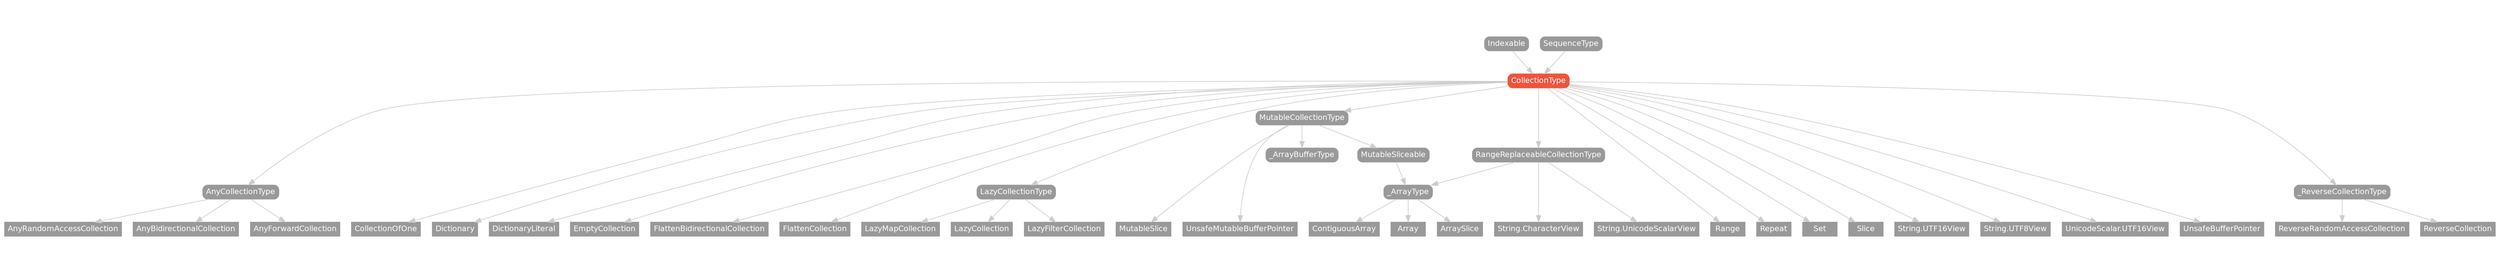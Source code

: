 strict digraph "CollectionType - Type Hierarchy - SwiftDoc.cn" {
    pad="0.1,0.8"
    node [shape=box, style="filled,rounded", color="#999999", fillcolor="#999999", fontcolor=white, fontname=Helvetica, fontnames="Helvetica,sansserif", fontsize=12, margin="0.07,0.05", height="0.3"]
    edge [color="#cccccc"]
    "AnyBidirectionalCollection" [URL="/type/AnyBidirectionalCollection/hierarchy/", style=filled]
    "AnyCollectionType" [URL="/protocol/AnyCollectionType/hierarchy/"]
    "AnyForwardCollection" [URL="/type/AnyForwardCollection/hierarchy/", style=filled]
    "AnyRandomAccessCollection" [URL="/type/AnyRandomAccessCollection/hierarchy/", style=filled]
    "Array" [URL="/type/Array/hierarchy/", style=filled]
    "ArraySlice" [URL="/type/ArraySlice/hierarchy/", style=filled]
    "CollectionOfOne" [URL="/type/CollectionOfOne/hierarchy/", style=filled]
    "CollectionType" [URL="/protocol/CollectionType/", style="filled,rounded", fillcolor="#ee543d", color="#ee543d"]
    "ContiguousArray" [URL="/type/ContiguousArray/hierarchy/", style=filled]
    "Dictionary" [URL="/type/Dictionary/hierarchy/", style=filled]
    "DictionaryLiteral" [URL="/type/DictionaryLiteral/hierarchy/", style=filled]
    "EmptyCollection" [URL="/type/EmptyCollection/hierarchy/", style=filled]
    "FlattenBidirectionalCollection" [URL="/type/FlattenBidirectionalCollection/hierarchy/", style=filled]
    "FlattenCollection" [URL="/type/FlattenCollection/hierarchy/", style=filled]
    "Indexable" [URL="/protocol/Indexable/hierarchy/"]
    "LazyCollection" [URL="/type/LazyCollection/hierarchy/", style=filled]
    "LazyCollectionType" [URL="/protocol/LazyCollectionType/hierarchy/"]
    "LazyFilterCollection" [URL="/type/LazyFilterCollection/hierarchy/", style=filled]
    "LazyMapCollection" [URL="/type/LazyMapCollection/hierarchy/", style=filled]
    "MutableCollectionType" [URL="/protocol/MutableCollectionType/hierarchy/"]
    "MutableSlice" [URL="/type/MutableSlice/hierarchy/", style=filled]
    "MutableSliceable" [URL="/protocol/MutableSliceable/hierarchy/"]
    "Range" [URL="/type/Range/hierarchy/", style=filled]
    "RangeReplaceableCollectionType" [URL="/protocol/RangeReplaceableCollectionType/hierarchy/"]
    "Repeat" [URL="/type/Repeat/hierarchy/", style=filled]
    "ReverseCollection" [URL="/type/ReverseCollection/hierarchy/", style=filled]
    "ReverseRandomAccessCollection" [URL="/type/ReverseRandomAccessCollection/hierarchy/", style=filled]
    "SequenceType" [URL="/protocol/SequenceType/hierarchy/"]
    "Set" [URL="/type/Set/hierarchy/", style=filled]
    "Slice" [URL="/type/Slice/hierarchy/", style=filled]
    "String.CharacterView" [URL="/type/String.CharacterView/hierarchy/", style=filled]
    "String.UTF16View" [URL="/type/String.UTF16View/hierarchy/", style=filled]
    "String.UTF8View" [URL="/type/String.UTF8View/hierarchy/", style=filled]
    "String.UnicodeScalarView" [URL="/type/String.UnicodeScalarView/hierarchy/", style=filled]
    "UnicodeScalar.UTF16View" [URL="/type/UnicodeScalar.UTF16View/hierarchy/", style=filled]
    "UnsafeBufferPointer" [URL="/type/UnsafeBufferPointer/hierarchy/", style=filled]
    "UnsafeMutableBufferPointer" [URL="/type/UnsafeMutableBufferPointer/hierarchy/", style=filled]
    "_ArrayBufferType" [URL="/protocol/_ArrayBufferType/hierarchy/"]
    "_ArrayType" [URL="/protocol/_ArrayType/hierarchy/"]
    "_ReverseCollectionType" [URL="/protocol/_ReverseCollectionType/hierarchy/"]    "CollectionType" -> "AnyCollectionType"
    "CollectionType" -> "CollectionOfOne"
    "CollectionType" -> "Dictionary"
    "CollectionType" -> "DictionaryLiteral"
    "CollectionType" -> "EmptyCollection"
    "CollectionType" -> "FlattenBidirectionalCollection"
    "CollectionType" -> "FlattenCollection"
    "CollectionType" -> "LazyCollectionType"
    "CollectionType" -> "MutableCollectionType"
    "CollectionType" -> "Range"
    "CollectionType" -> "RangeReplaceableCollectionType"
    "CollectionType" -> "Repeat"
    "CollectionType" -> "Set"
    "CollectionType" -> "Slice"
    "CollectionType" -> "UnicodeScalar.UTF16View"
    "CollectionType" -> "UnsafeBufferPointer"
    "CollectionType" -> "_ReverseCollectionType"
    "CollectionType" -> "String.UTF16View"
    "CollectionType" -> "String.UTF8View"
    "AnyCollectionType" -> "AnyBidirectionalCollection"
    "AnyCollectionType" -> "AnyForwardCollection"
    "AnyCollectionType" -> "AnyRandomAccessCollection"
    "LazyCollectionType" -> "LazyCollection"
    "LazyCollectionType" -> "LazyFilterCollection"
    "LazyCollectionType" -> "LazyMapCollection"
    "MutableCollectionType" -> "MutableSlice"
    "MutableCollectionType" -> "MutableSliceable"
    "MutableCollectionType" -> "UnsafeMutableBufferPointer"
    "MutableCollectionType" -> "_ArrayBufferType"
    "MutableSliceable" -> "_ArrayType"
    "_ArrayType" -> "Array"
    "_ArrayType" -> "ArraySlice"
    "_ArrayType" -> "ContiguousArray"
    "RangeReplaceableCollectionType" -> "_ArrayType"
    "RangeReplaceableCollectionType" -> "String.CharacterView"
    "RangeReplaceableCollectionType" -> "String.UnicodeScalarView"
    "_ArrayType" -> "Array"
    "_ArrayType" -> "ArraySlice"
    "_ArrayType" -> "ContiguousArray"
    "_ReverseCollectionType" -> "ReverseCollection"
    "_ReverseCollectionType" -> "ReverseRandomAccessCollection"
    "Indexable" -> "CollectionType"
    "SequenceType" -> "CollectionType"
    subgraph Types {
        rank = max; "CollectionOfOne"; "Dictionary"; "DictionaryLiteral"; "EmptyCollection"; "FlattenBidirectionalCollection"; "FlattenCollection"; "Range"; "Repeat"; "Set"; "Slice"; "UnicodeScalar.UTF16View"; "UnsafeBufferPointer"; "String.UTF16View"; "String.UTF8View"; "AnyBidirectionalCollection"; "AnyForwardCollection"; "AnyRandomAccessCollection"; "LazyCollection"; "LazyFilterCollection"; "LazyMapCollection"; "MutableSlice"; "UnsafeMutableBufferPointer"; "Array"; "ArraySlice"; "ContiguousArray"; "String.CharacterView"; "String.UnicodeScalarView"; "ReverseCollection"; "ReverseRandomAccessCollection";
    }
}